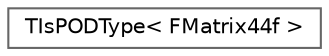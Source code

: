 digraph "Graphical Class Hierarchy"
{
 // INTERACTIVE_SVG=YES
 // LATEX_PDF_SIZE
  bgcolor="transparent";
  edge [fontname=Helvetica,fontsize=10,labelfontname=Helvetica,labelfontsize=10];
  node [fontname=Helvetica,fontsize=10,shape=box,height=0.2,width=0.4];
  rankdir="LR";
  Node0 [id="Node000000",label="TIsPODType\< FMatrix44f \>",height=0.2,width=0.4,color="grey40", fillcolor="white", style="filled",URL="$d9/d35/structTIsPODType_3_01FMatrix44f_01_4.html",tooltip=" "];
}
